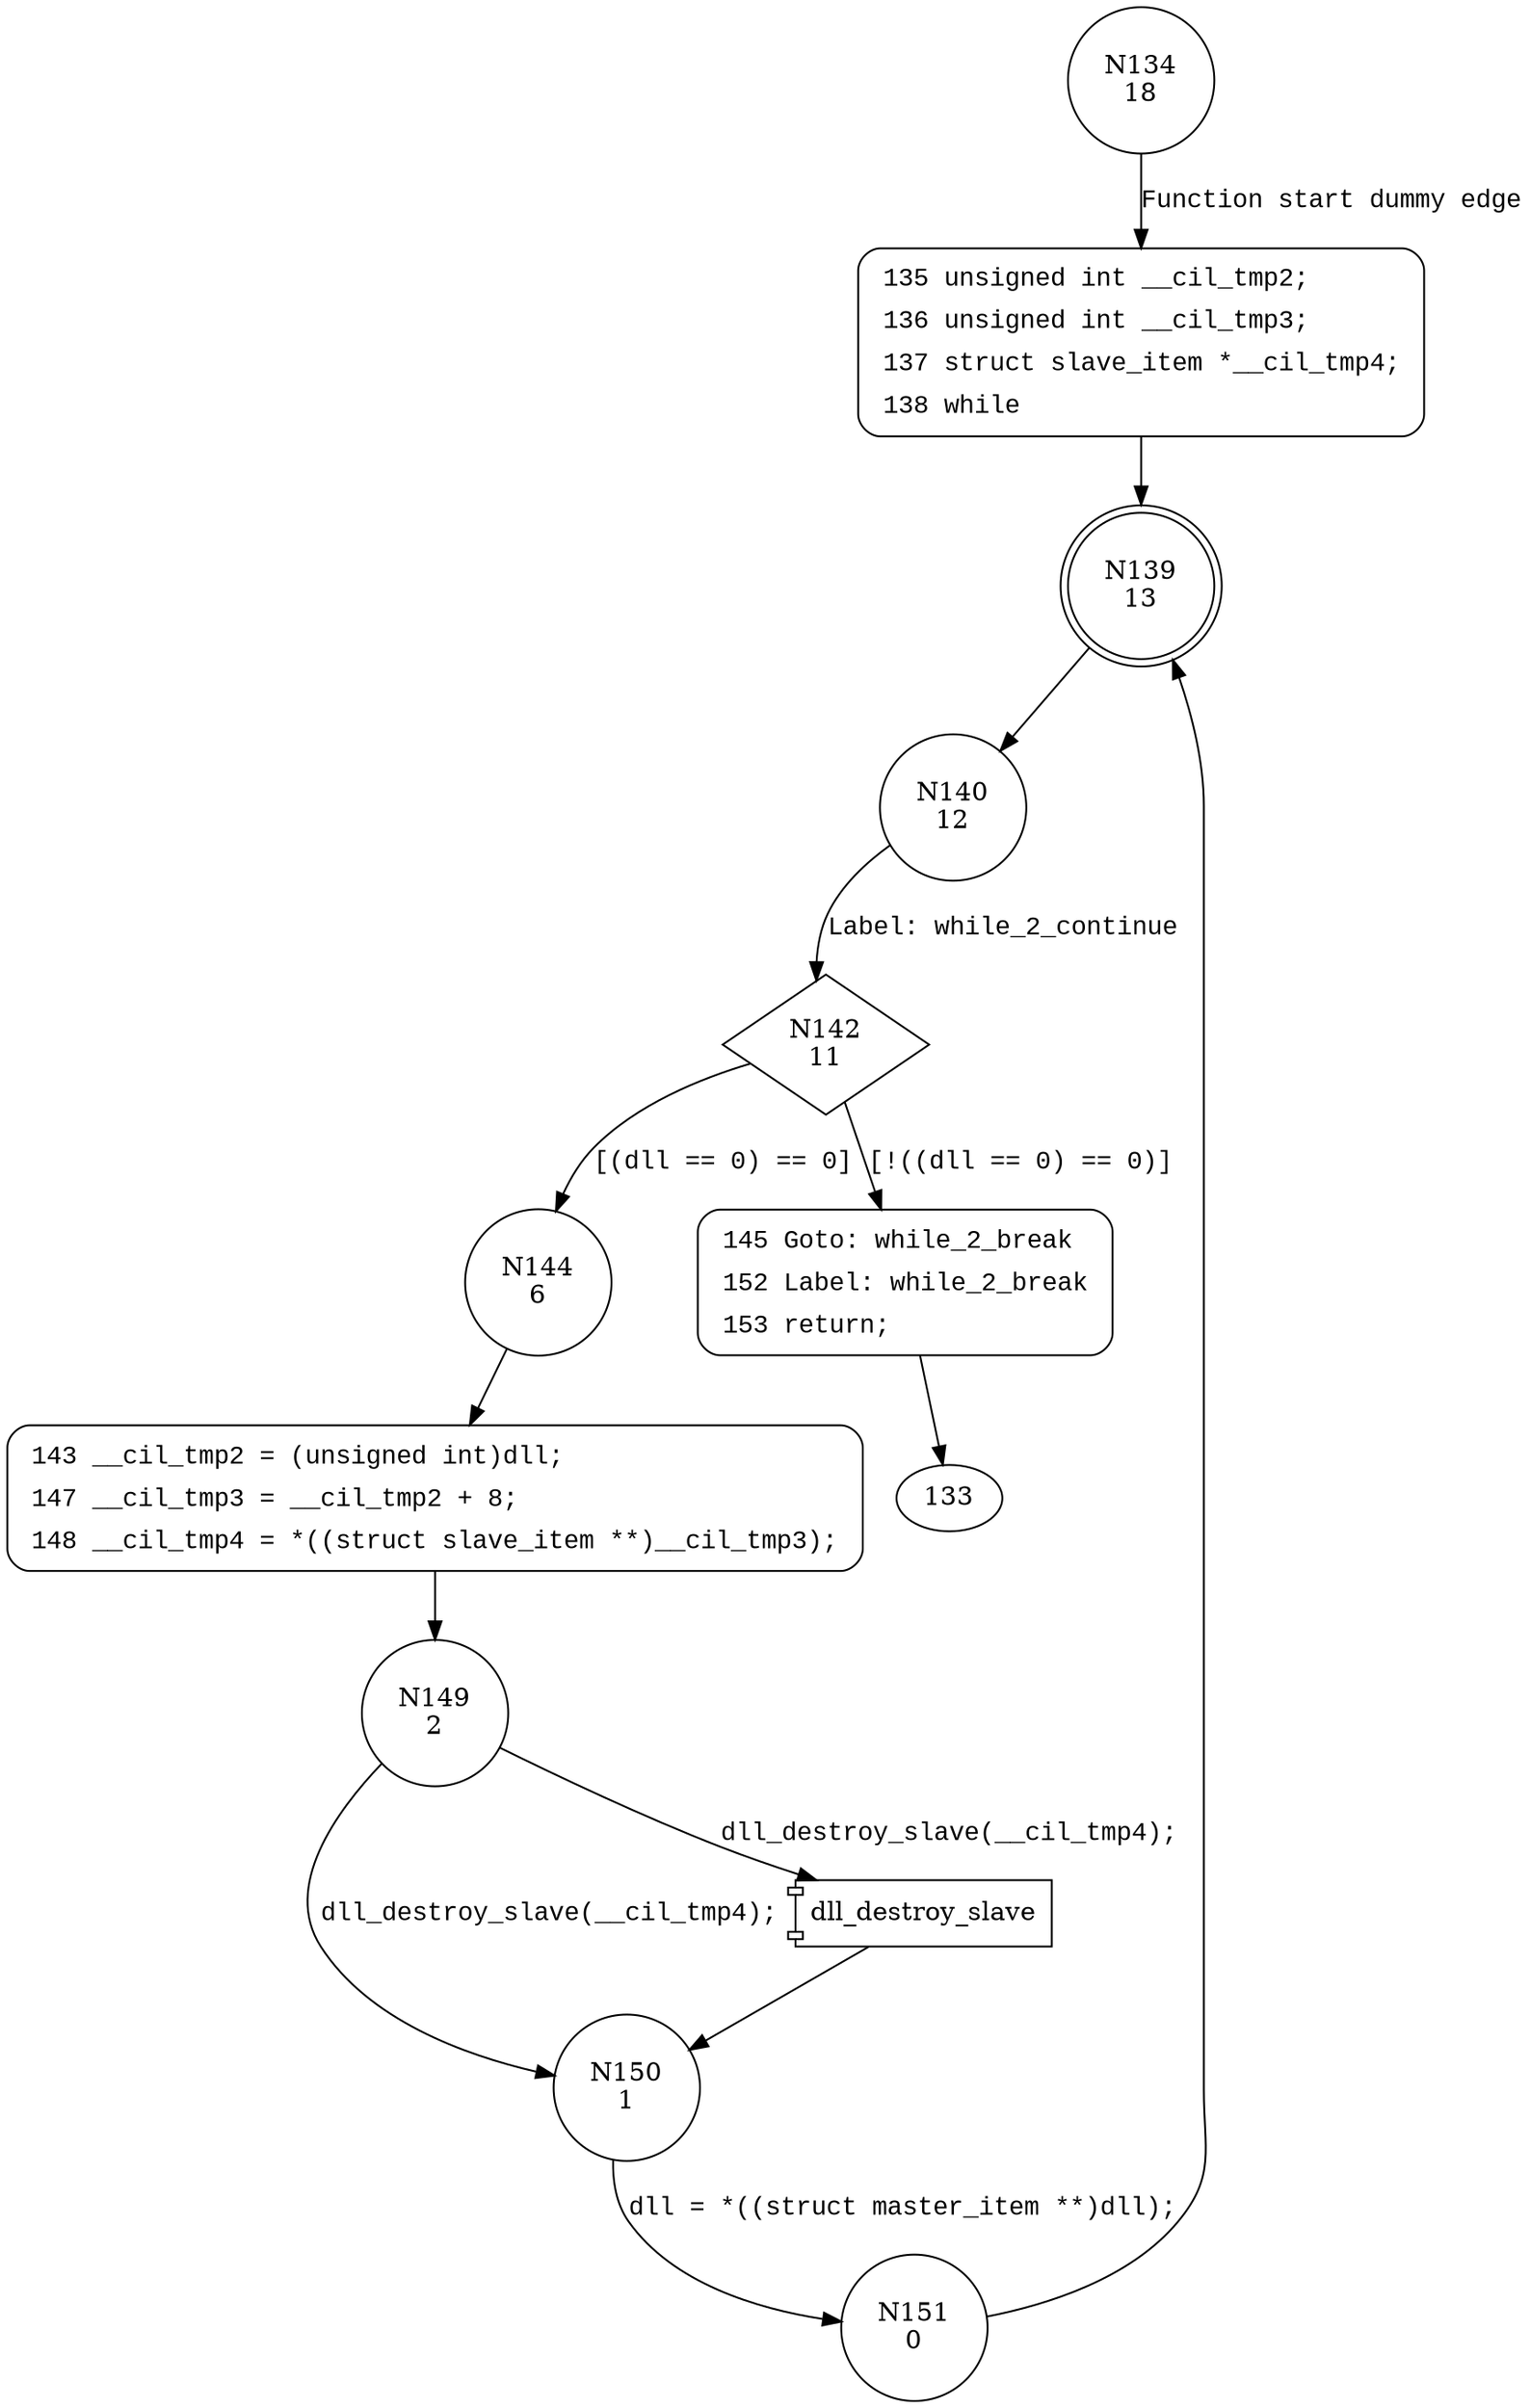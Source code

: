 digraph dll_destroy_nested_lists {
134 [shape="circle" label="N134\n18"]
135 [shape="circle" label="N135\n17"]
139 [shape="doublecircle" label="N139\n13"]
140 [shape="circle" label="N140\n12"]
142 [shape="diamond" label="N142\n11"]
144 [shape="circle" label="N144\n6"]
145 [shape="circle" label="N145\n10"]
143 [shape="circle" label="N143\n5"]
149 [shape="circle" label="N149\n2"]
150 [shape="circle" label="N150\n1"]
151 [shape="circle" label="N151\n0"]
135 [style="filled,bold" penwidth="1" fillcolor="white" fontname="Courier New" shape="Mrecord" label=<<table border="0" cellborder="0" cellpadding="3" bgcolor="white"><tr><td align="right">135</td><td align="left">unsigned int __cil_tmp2;</td></tr><tr><td align="right">136</td><td align="left">unsigned int __cil_tmp3;</td></tr><tr><td align="right">137</td><td align="left">struct slave_item *__cil_tmp4;</td></tr><tr><td align="right">138</td><td align="left">while</td></tr></table>>]
135 -> 139[label=""]
145 [style="filled,bold" penwidth="1" fillcolor="white" fontname="Courier New" shape="Mrecord" label=<<table border="0" cellborder="0" cellpadding="3" bgcolor="white"><tr><td align="right">145</td><td align="left">Goto: while_2_break</td></tr><tr><td align="right">152</td><td align="left">Label: while_2_break</td></tr><tr><td align="right">153</td><td align="left">return;</td></tr></table>>]
145 -> 133[label=""]
143 [style="filled,bold" penwidth="1" fillcolor="white" fontname="Courier New" shape="Mrecord" label=<<table border="0" cellborder="0" cellpadding="3" bgcolor="white"><tr><td align="right">143</td><td align="left">__cil_tmp2 = (unsigned int)dll;</td></tr><tr><td align="right">147</td><td align="left">__cil_tmp3 = __cil_tmp2 + 8;</td></tr><tr><td align="right">148</td><td align="left">__cil_tmp4 = *((struct slave_item **)__cil_tmp3);</td></tr></table>>]
143 -> 149[label=""]
134 -> 135 [label="Function start dummy edge" fontname="Courier New"]
139 -> 140 [label="" fontname="Courier New"]
142 -> 144 [label="[(dll == 0) == 0]" fontname="Courier New"]
142 -> 145 [label="[!((dll == 0) == 0)]" fontname="Courier New"]
144 -> 143 [label="" fontname="Courier New"]
100003 [shape="component" label="dll_destroy_slave"]
149 -> 100003 [label="dll_destroy_slave(__cil_tmp4);" fontname="Courier New"]
100003 -> 150 [label="" fontname="Courier New"]
149 -> 150 [label="dll_destroy_slave(__cil_tmp4);" fontname="Courier New"]
150 -> 151 [label="dll = *((struct master_item **)dll);" fontname="Courier New"]
140 -> 142 [label="Label: while_2_continue" fontname="Courier New"]
151 -> 139 [label="" fontname="Courier New"]
}